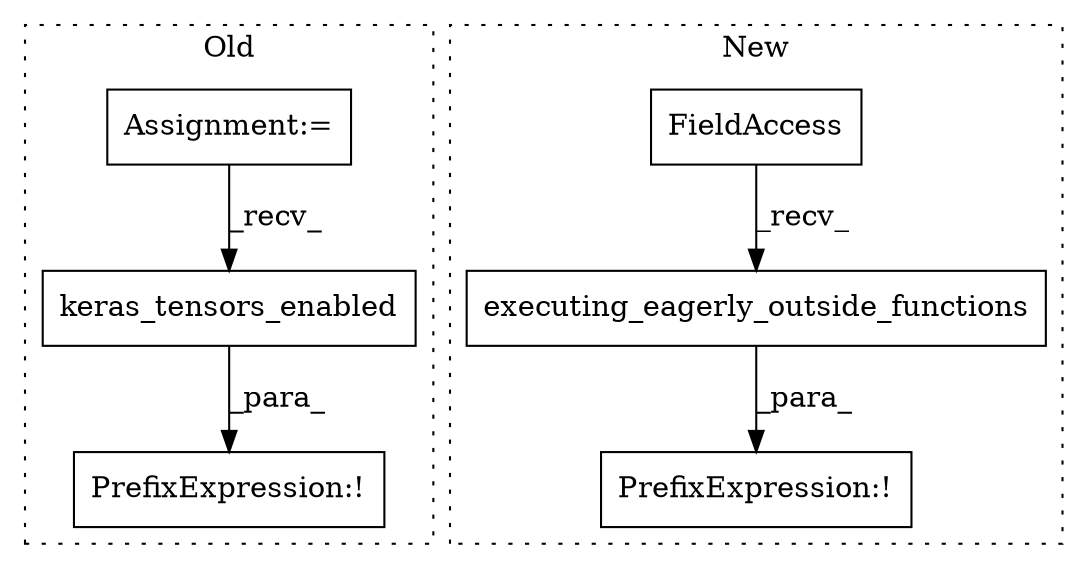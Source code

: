 digraph G {
subgraph cluster0 {
1 [label="keras_tensors_enabled" a="32" s="1715" l="23" shape="box"];
4 [label="Assignment:=" a="7" s="749" l="12" shape="box"];
5 [label="PrefixExpression:!" a="38" s="1701" l="1" shape="box"];
label = "Old";
style="dotted";
}
subgraph cluster1 {
2 [label="executing_eagerly_outside_functions" a="32" s="1674" l="37" shape="box"];
3 [label="FieldAccess" a="22" s="1643" l="10" shape="box"];
6 [label="PrefixExpression:!" a="38" s="1642" l="1" shape="box"];
label = "New";
style="dotted";
}
1 -> 5 [label="_para_"];
2 -> 6 [label="_para_"];
3 -> 2 [label="_recv_"];
4 -> 1 [label="_recv_"];
}